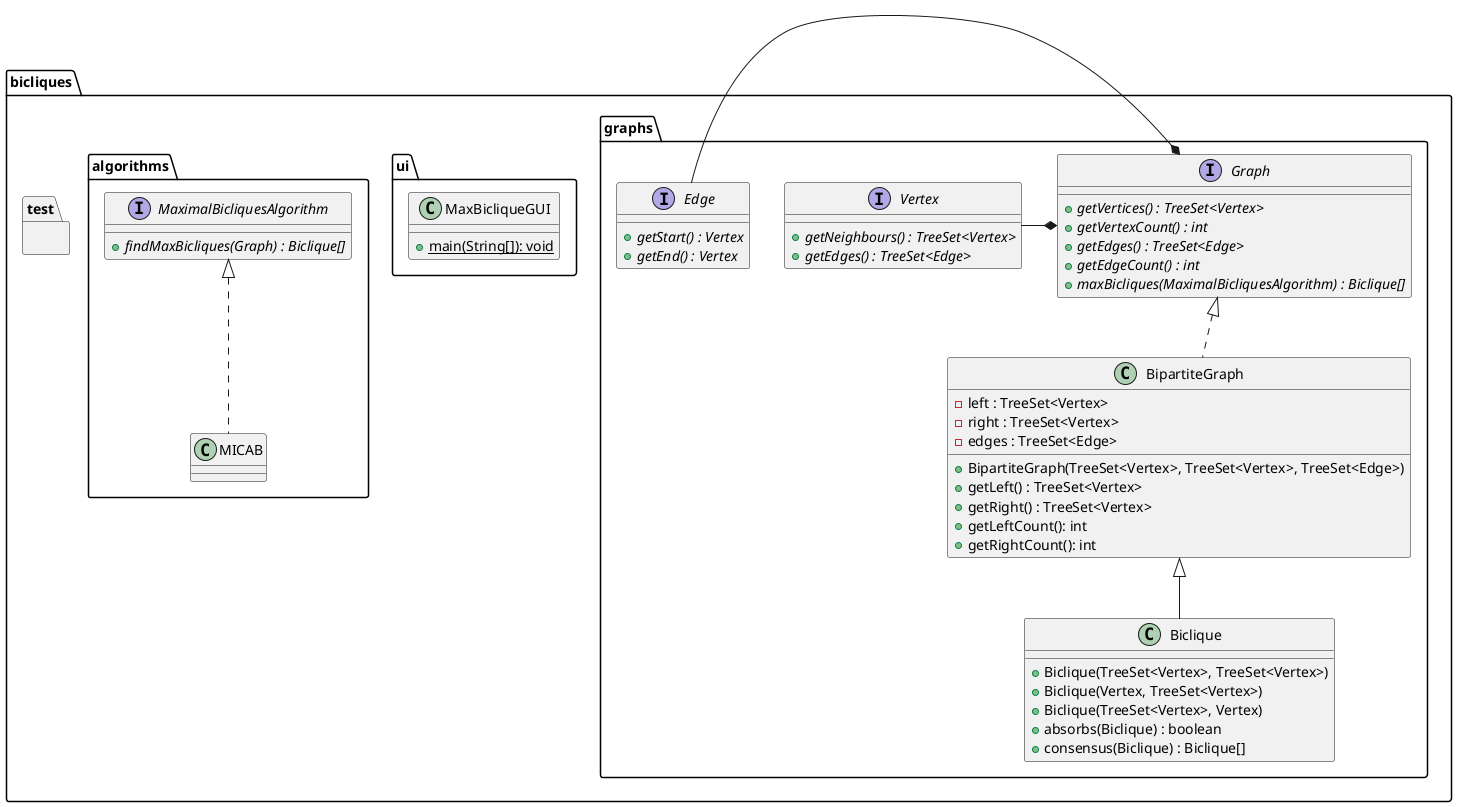 /'
This is our model for the class diagram. Whenever you have any remarks
to make regarding one part of the program or another, just make a
comment windows in here like this.
Sign it with your initials as well. -MI
'/

/'
We can have a nice separation of labor: each one of us gets to implement
a max biclique algorithm and one of the following parts:
- Tests
- UI and input
- Graphs and graph parsing.
-MI
I agree with this partitioning.
I would like to work on the UI (since I have already done some work for that). -RK
'/

/'
 Is it not better that at the first define the needed classes and then define one file for each one and so on? -HS
'/

/'
I'm not sure if I understand you, Hadi. Of course we need a proper class diagram first.
If you aim at my branch when talking about new files, it's just for visualization of
the proposed structure since I did not want to mess up this file with my ideas.
If you have installed the PlantUML plugin in eclipse you'll have a nice view of this file
we are developing together. So if you switch to the branch new_structure you'll see
the proposed structure immediately in a nice way. -RK
'/

@startuml

package bicliques {

' The graph section
package bicliques.graphs {

  interface Graph {
    {method}{abstract} + getVertices() : TreeSet<Vertex>
    {method}{abstract} + getVertexCount() : int
    {method}{abstract} + getEdges() : TreeSet<Edge>
    {method}{abstract} + getEdgeCount() : int
/'
I don't think these two methods should be in the general graph interface.
The maximum biclique algorithm class should be the one owning the graph
class and not the other way around. - MI

I do not agree (but maybe I do not understand the whole thing ;-).
I would implement the strategy design pattern, but one can do that in one line...
Improvement: Now in every call of maxBicliques one can choose
the proper algorithm directly. -RK
'/
    {method}{abstract} + maxBicliques(MaximalBicliquesAlgorithm) : Biclique[]
  }

/'
I think that we need define separate Vertexs for right and left Neighbours. -HS

Hadi, first I have displaced your comment for better fitting.
Second, I don't think it is necessary to distinguish between left and right vertices. -RK
'/
  interface Vertex {
    {method}{abstract} + getNeighbours() : TreeSet<Vertex>
    {method}{abstract} + getEdges() : TreeSet<Edge>
  }
  
  interface Edge {
    {method}{abstract} + getStart() : Vertex
    {method}{abstract} + getEnd() : Vertex
  }

  Vertex -* Graph
  Edge -* Graph
  
  class BipartiteGraph {
    {field} - left : TreeSet<Vertex>
    {field} - right : TreeSet<Vertex>
    {field} - edges : TreeSet<Edge>
    {method} + BipartiteGraph(TreeSet<Vertex>, TreeSet<Vertex>, TreeSet<Edge>)
    {method} + getLeft() : TreeSet<Vertex>
    {method} + getRight() : TreeSet<Vertex>
    {method} + getLeftCount(): int
    {method} + getRightCount(): int
  }
  
  Graph <|.. BipartiteGraph
  
  class Biclique {
/'
Why should we need access to a graph from a biclique? -RK

Because the bicliques are defined by the graph, more or less.
To me it makes sense in term of program logic.
Put it back in if you agree. - MI

I'm not convinced. Can you explain in detail? -RK


!!!!!!!!!!!!!!!!!!!!!!!!!!!!!!!!!!!!
Because it makes sense logically. We can't just have a Biclique
without having a graph first. In the beginning we have just a
simple graph. Later on we compute bicliques/whatever. It's about
a straightforward logical separation of the things. So we shouldn't
have redundant elements within the structure of the program as we
have currently (because RN we basically have Biclique and
BipartiteGraph classes serve the exact same purpose which does not
fulfill encapsulation criteria at all).
These matters are key points. If we get it wrong now we will have
a lot of fun untangling the clusterfuck that would come out of it
later. -MI

For me it would make more sense if Biclique is displaced:
1. Since Biclique is a graph it should be in the graph package.
2. Since it is a (complete) bipartite graph it should be derived from that.
-RK

!!!URGENT!!!
A couple of days ago I branched to new_structure to visualize my suggestions
but I never got feedback (except from Hadi). Please take a look and comment in *master* or in redmine (as Hadi already did).
-RK

'    {field} - graph : Graph
'/
	/' constructors for different cases -RK'/
	{method} + Biclique(TreeSet<Vertex>, TreeSet<Vertex>)
	{method} + Biclique(Vertex, TreeSet<Vertex>)
	{method} + Biclique(TreeSet<Vertex>, Vertex)
/'
Why should we need access to a graph from a biclique? -RK
'    {method} + getGraph() : Graph[] --o Graph
'/
	/'
	 ' Starting from bicliques B1 = (X1, Y1) and B2 = (X2, Y2)
	 ' B1.absorbs(B2) <=> X2 \subset X1 and Y2 \subset Y1
	 -RK
	'/
    {method} + absorbs(Biclique) : boolean    
	/'
	 ' Starting from bicliques B1 = (X1, Y1) and B2 = (X2, Y2)
	 ' method should return the following bicliques (if intersection is not empty):
	 ' - (X1 intersect X2, Y1 union Y2)
	 ' - (X1 union X2, Y1 intersect Y2)
	 -RK
	'/
    {method} + consensus(Biclique) : Biclique[]
  }

  BipartiteGraph <|-- Biclique

}


' The UI section
package bicliques.ui {

/'
For the UI part I say we need to come up with something, that can read in
the text files (I don't want to be copying and pasting stuff in the windows
every time I use it). - MI.

So do I. In my suggested screenshot of a possible UI the menu would provide
- Input: load (from file) or from input in window
- Output: save (to file)
- Algorithm: choose between several implemented ones
- Help: Description of algorithms and the common "About".
-RK
'/

  class MaxBicliqueGUI {
    {method}{static} + main(String[]): void
  }
}

' The algorithms section
package bicliques.algorithms {

  interface MaximalBicliquesAlgorithm {
    {method}{abstract} + findMaxBicliques(Graph) : Biclique[]
  }

  /'
  MICA algorithm improved for bipartite graphs. -RK
  '/
  class MICAB {
  }
  
  MaximalBicliquesAlgorithm <|.. MICAB
  
}

package bicliques.test {

/'
The testing that we will need. I say we use junit 4 or 5
to make it more streamlined. -MI
I agree. -RK
I agree. -HS
'/

}

}

@enduml
